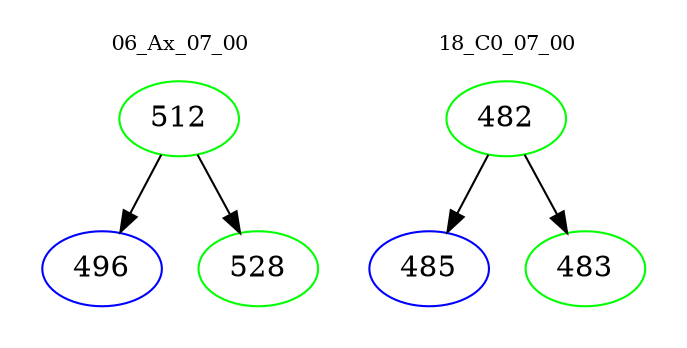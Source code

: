 digraph{
subgraph cluster_0 {
color = white
label = "06_Ax_07_00";
fontsize=10;
T0_512 [label="512", color="green"]
T0_512 -> T0_496 [color="black"]
T0_496 [label="496", color="blue"]
T0_512 -> T0_528 [color="black"]
T0_528 [label="528", color="green"]
}
subgraph cluster_1 {
color = white
label = "18_C0_07_00";
fontsize=10;
T1_482 [label="482", color="green"]
T1_482 -> T1_485 [color="black"]
T1_485 [label="485", color="blue"]
T1_482 -> T1_483 [color="black"]
T1_483 [label="483", color="green"]
}
}
